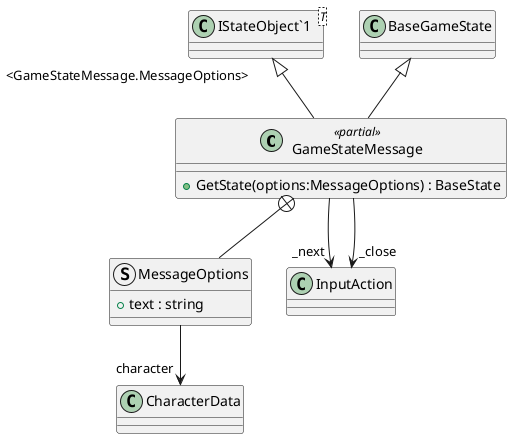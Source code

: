 @startuml
class GameStateMessage <<partial>> {
    + GetState(options:MessageOptions) : BaseState
}
class "IStateObject`1"<T> {
}
struct MessageOptions {
    + text : string
}
BaseGameState <|-- GameStateMessage
"IStateObject`1" "<GameStateMessage.MessageOptions>" <|-- GameStateMessage
GameStateMessage --> "_next" InputAction
GameStateMessage --> "_close" InputAction
GameStateMessage +-- MessageOptions
MessageOptions --> "character" CharacterData
@enduml
